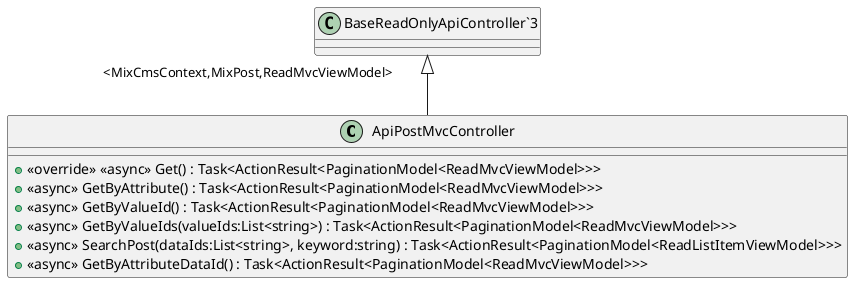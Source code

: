 @startuml
class ApiPostMvcController {
    + <<override>> <<async>> Get() : Task<ActionResult<PaginationModel<ReadMvcViewModel>>>
    + <<async>> GetByAttribute() : Task<ActionResult<PaginationModel<ReadMvcViewModel>>>
    + <<async>> GetByValueId() : Task<ActionResult<PaginationModel<ReadMvcViewModel>>>
    + <<async>> GetByValueIds(valueIds:List<string>) : Task<ActionResult<PaginationModel<ReadMvcViewModel>>>
    + <<async>> SearchPost(dataIds:List<string>, keyword:string) : Task<ActionResult<PaginationModel<ReadListItemViewModel>>>
    + <<async>> GetByAttributeDataId() : Task<ActionResult<PaginationModel<ReadMvcViewModel>>>
}
"BaseReadOnlyApiController`3" "<MixCmsContext,MixPost,ReadMvcViewModel>" <|-- ApiPostMvcController
@enduml
